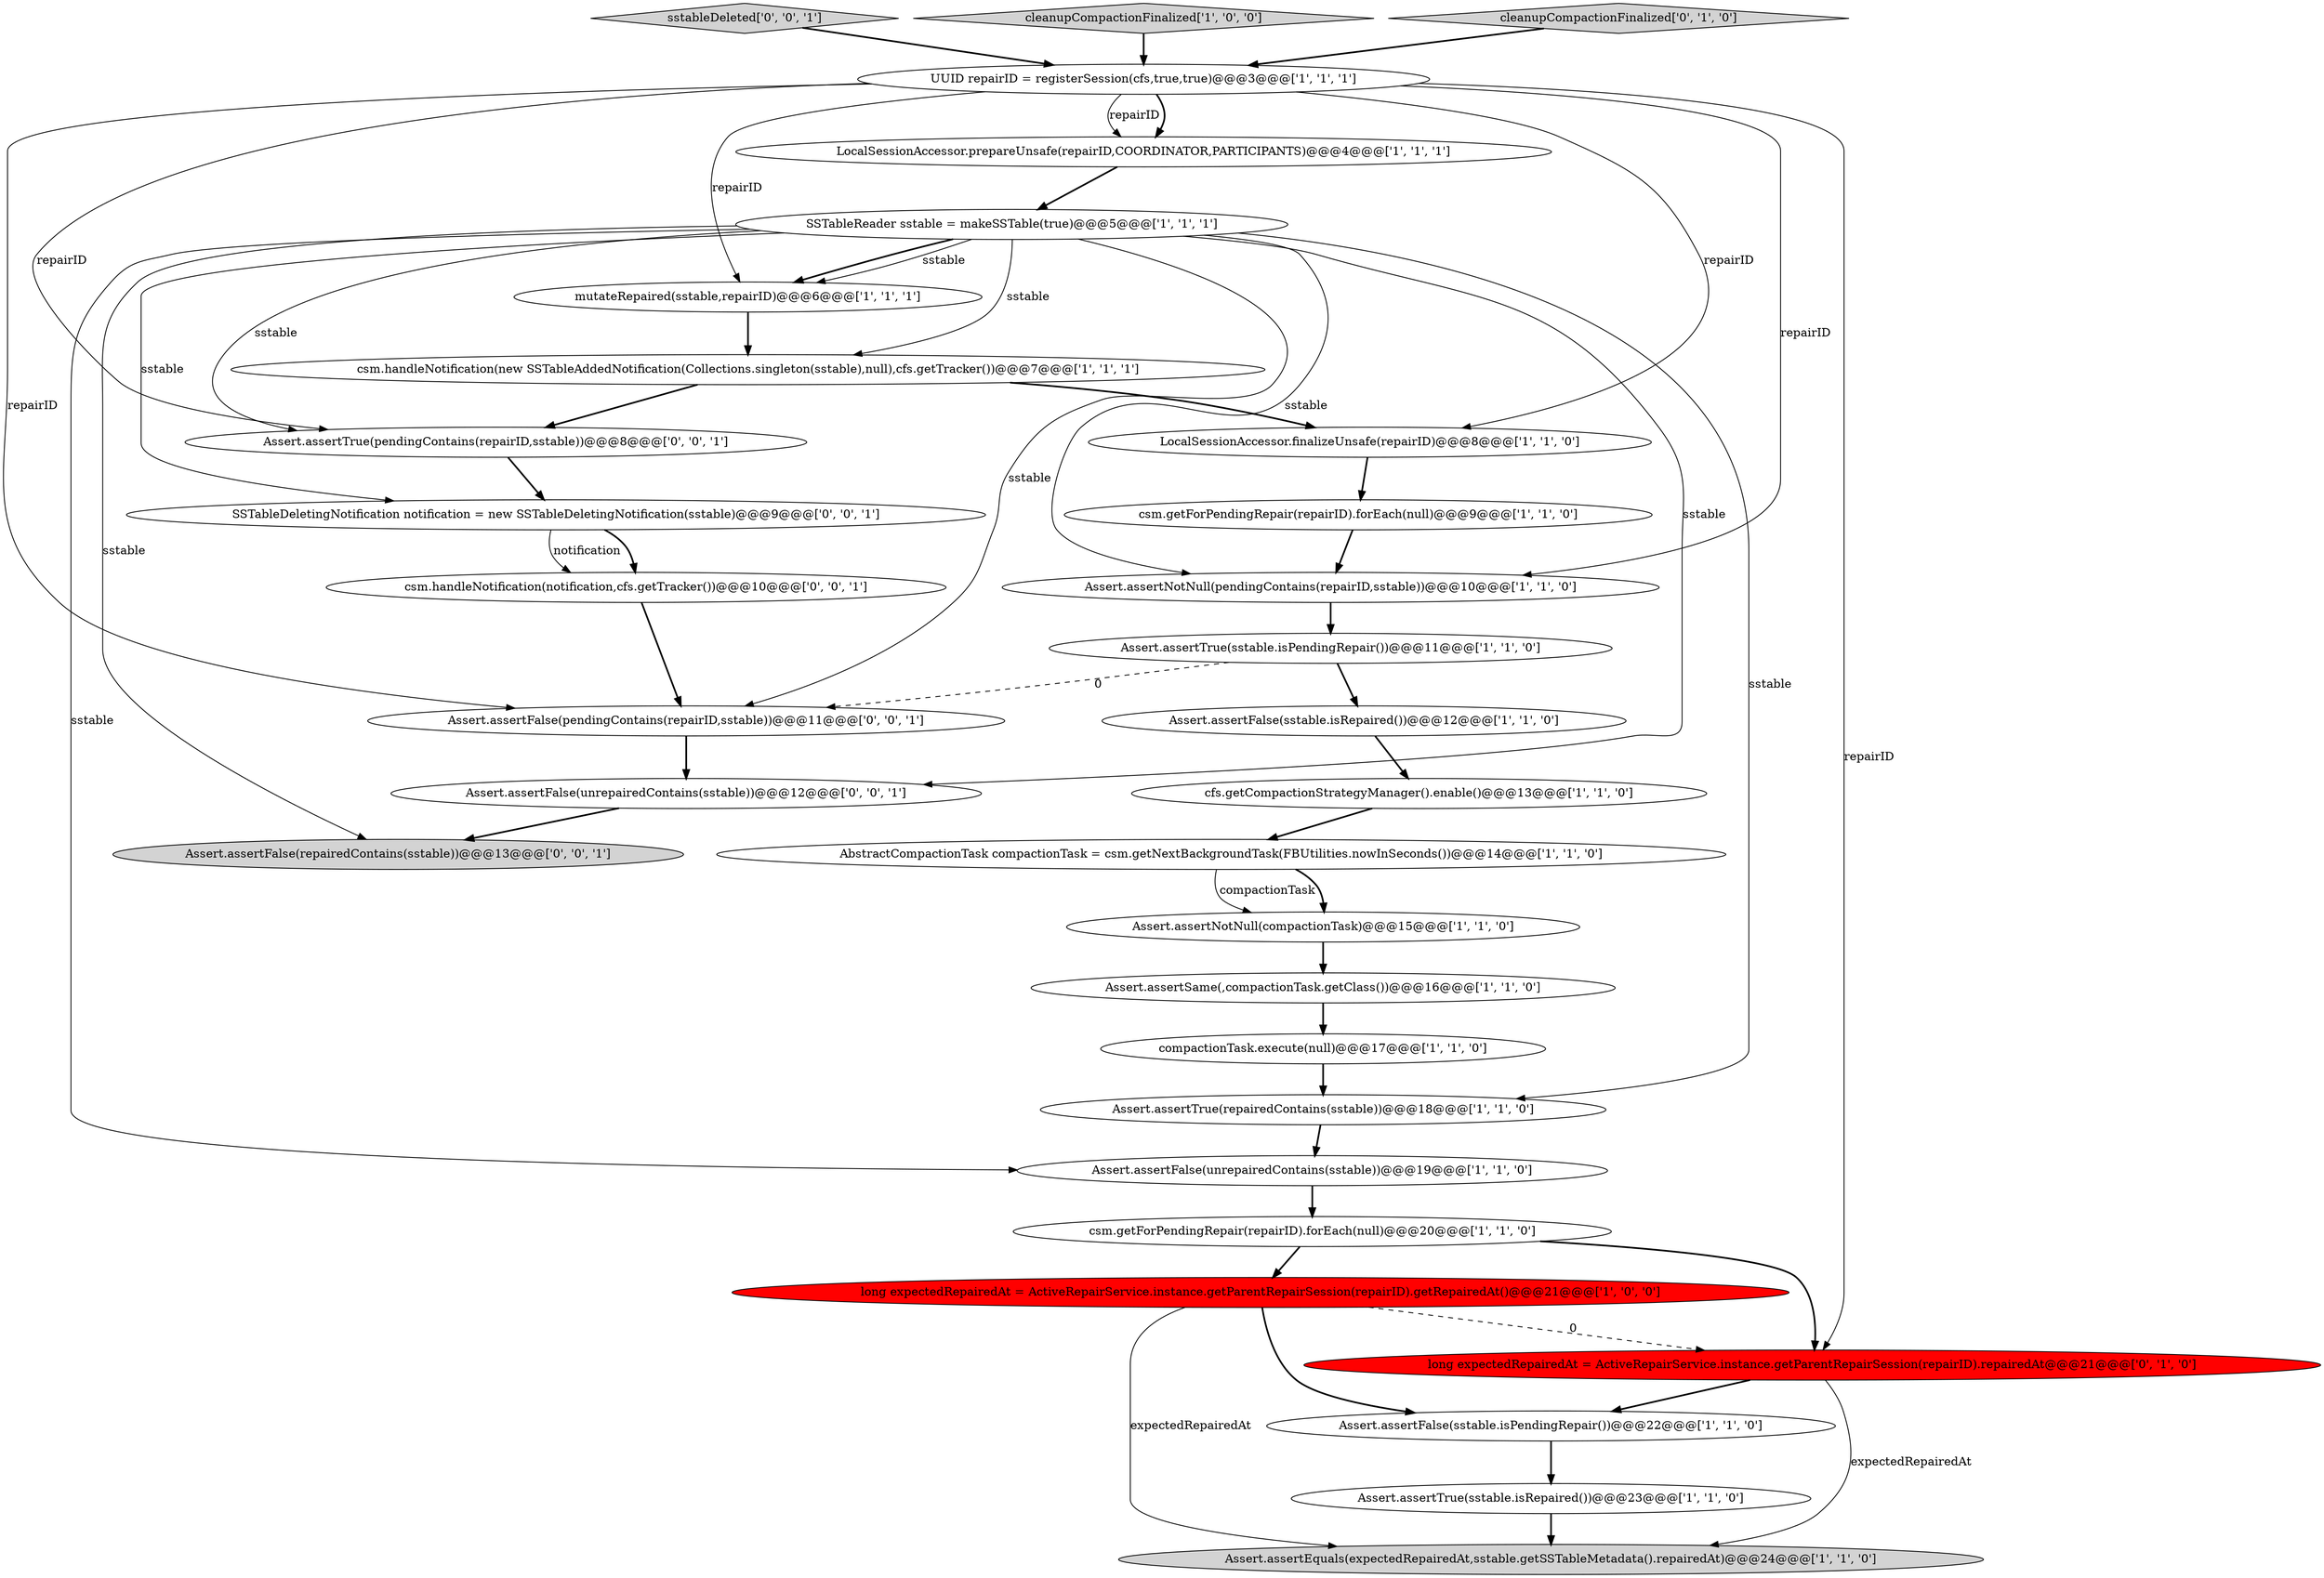 digraph {
13 [style = filled, label = "LocalSessionAccessor.prepareUnsafe(repairID,COORDINATOR,PARTICIPANTS)@@@4@@@['1', '1', '1']", fillcolor = white, shape = ellipse image = "AAA0AAABBB1BBB"];
0 [style = filled, label = "SSTableReader sstable = makeSSTable(true)@@@5@@@['1', '1', '1']", fillcolor = white, shape = ellipse image = "AAA0AAABBB1BBB"];
27 [style = filled, label = "Assert.assertFalse(pendingContains(repairID,sstable))@@@11@@@['0', '0', '1']", fillcolor = white, shape = ellipse image = "AAA0AAABBB3BBB"];
2 [style = filled, label = "Assert.assertFalse(sstable.isRepaired())@@@12@@@['1', '1', '0']", fillcolor = white, shape = ellipse image = "AAA0AAABBB1BBB"];
3 [style = filled, label = "Assert.assertNotNull(pendingContains(repairID,sstable))@@@10@@@['1', '1', '0']", fillcolor = white, shape = ellipse image = "AAA0AAABBB1BBB"];
10 [style = filled, label = "Assert.assertNotNull(compactionTask)@@@15@@@['1', '1', '0']", fillcolor = white, shape = ellipse image = "AAA0AAABBB1BBB"];
16 [style = filled, label = "Assert.assertFalse(unrepairedContains(sstable))@@@19@@@['1', '1', '0']", fillcolor = white, shape = ellipse image = "AAA0AAABBB1BBB"];
21 [style = filled, label = "Assert.assertTrue(sstable.isPendingRepair())@@@11@@@['1', '1', '0']", fillcolor = white, shape = ellipse image = "AAA0AAABBB1BBB"];
30 [style = filled, label = "Assert.assertFalse(repairedContains(sstable))@@@13@@@['0', '0', '1']", fillcolor = lightgray, shape = ellipse image = "AAA0AAABBB3BBB"];
12 [style = filled, label = "UUID repairID = registerSession(cfs,true,true)@@@3@@@['1', '1', '1']", fillcolor = white, shape = ellipse image = "AAA0AAABBB1BBB"];
26 [style = filled, label = "Assert.assertTrue(pendingContains(repairID,sstable))@@@8@@@['0', '0', '1']", fillcolor = white, shape = ellipse image = "AAA0AAABBB3BBB"];
5 [style = filled, label = "csm.handleNotification(new SSTableAddedNotification(Collections.singleton(sstable),null),cfs.getTracker())@@@7@@@['1', '1', '1']", fillcolor = white, shape = ellipse image = "AAA0AAABBB1BBB"];
14 [style = filled, label = "Assert.assertFalse(sstable.isPendingRepair())@@@22@@@['1', '1', '0']", fillcolor = white, shape = ellipse image = "AAA0AAABBB1BBB"];
31 [style = filled, label = "Assert.assertFalse(unrepairedContains(sstable))@@@12@@@['0', '0', '1']", fillcolor = white, shape = ellipse image = "AAA0AAABBB3BBB"];
7 [style = filled, label = "LocalSessionAccessor.finalizeUnsafe(repairID)@@@8@@@['1', '1', '0']", fillcolor = white, shape = ellipse image = "AAA0AAABBB1BBB"];
25 [style = filled, label = "sstableDeleted['0', '0', '1']", fillcolor = lightgray, shape = diamond image = "AAA0AAABBB3BBB"];
11 [style = filled, label = "Assert.assertSame(,compactionTask.getClass())@@@16@@@['1', '1', '0']", fillcolor = white, shape = ellipse image = "AAA0AAABBB1BBB"];
9 [style = filled, label = "csm.getForPendingRepair(repairID).forEach(null)@@@9@@@['1', '1', '0']", fillcolor = white, shape = ellipse image = "AAA0AAABBB1BBB"];
20 [style = filled, label = "compactionTask.execute(null)@@@17@@@['1', '1', '0']", fillcolor = white, shape = ellipse image = "AAA0AAABBB1BBB"];
8 [style = filled, label = "csm.getForPendingRepair(repairID).forEach(null)@@@20@@@['1', '1', '0']", fillcolor = white, shape = ellipse image = "AAA0AAABBB1BBB"];
28 [style = filled, label = "SSTableDeletingNotification notification = new SSTableDeletingNotification(sstable)@@@9@@@['0', '0', '1']", fillcolor = white, shape = ellipse image = "AAA0AAABBB3BBB"];
6 [style = filled, label = "mutateRepaired(sstable,repairID)@@@6@@@['1', '1', '1']", fillcolor = white, shape = ellipse image = "AAA0AAABBB1BBB"];
29 [style = filled, label = "csm.handleNotification(notification,cfs.getTracker())@@@10@@@['0', '0', '1']", fillcolor = white, shape = ellipse image = "AAA0AAABBB3BBB"];
15 [style = filled, label = "cleanupCompactionFinalized['1', '0', '0']", fillcolor = lightgray, shape = diamond image = "AAA0AAABBB1BBB"];
1 [style = filled, label = "AbstractCompactionTask compactionTask = csm.getNextBackgroundTask(FBUtilities.nowInSeconds())@@@14@@@['1', '1', '0']", fillcolor = white, shape = ellipse image = "AAA0AAABBB1BBB"];
24 [style = filled, label = "cleanupCompactionFinalized['0', '1', '0']", fillcolor = lightgray, shape = diamond image = "AAA0AAABBB2BBB"];
19 [style = filled, label = "long expectedRepairedAt = ActiveRepairService.instance.getParentRepairSession(repairID).getRepairedAt()@@@21@@@['1', '0', '0']", fillcolor = red, shape = ellipse image = "AAA1AAABBB1BBB"];
18 [style = filled, label = "cfs.getCompactionStrategyManager().enable()@@@13@@@['1', '1', '0']", fillcolor = white, shape = ellipse image = "AAA0AAABBB1BBB"];
17 [style = filled, label = "Assert.assertEquals(expectedRepairedAt,sstable.getSSTableMetadata().repairedAt)@@@24@@@['1', '1', '0']", fillcolor = lightgray, shape = ellipse image = "AAA0AAABBB1BBB"];
23 [style = filled, label = "long expectedRepairedAt = ActiveRepairService.instance.getParentRepairSession(repairID).repairedAt@@@21@@@['0', '1', '0']", fillcolor = red, shape = ellipse image = "AAA1AAABBB2BBB"];
22 [style = filled, label = "Assert.assertTrue(sstable.isRepaired())@@@23@@@['1', '1', '0']", fillcolor = white, shape = ellipse image = "AAA0AAABBB1BBB"];
4 [style = filled, label = "Assert.assertTrue(repairedContains(sstable))@@@18@@@['1', '1', '0']", fillcolor = white, shape = ellipse image = "AAA0AAABBB1BBB"];
28->29 [style = bold, label=""];
11->20 [style = bold, label=""];
23->17 [style = solid, label="expectedRepairedAt"];
24->12 [style = bold, label=""];
28->29 [style = solid, label="notification"];
0->28 [style = solid, label="sstable"];
0->16 [style = solid, label="sstable"];
8->23 [style = bold, label=""];
16->8 [style = bold, label=""];
21->27 [style = dashed, label="0"];
0->6 [style = bold, label=""];
8->19 [style = bold, label=""];
12->27 [style = solid, label="repairID"];
12->3 [style = solid, label="repairID"];
0->27 [style = solid, label="sstable"];
14->22 [style = bold, label=""];
5->26 [style = bold, label=""];
27->31 [style = bold, label=""];
2->18 [style = bold, label=""];
1->10 [style = solid, label="compactionTask"];
12->6 [style = solid, label="repairID"];
20->4 [style = bold, label=""];
21->2 [style = bold, label=""];
23->14 [style = bold, label=""];
7->9 [style = bold, label=""];
12->13 [style = bold, label=""];
29->27 [style = bold, label=""];
6->5 [style = bold, label=""];
0->3 [style = solid, label="sstable"];
0->6 [style = solid, label="sstable"];
0->31 [style = solid, label="sstable"];
19->14 [style = bold, label=""];
19->23 [style = dashed, label="0"];
0->5 [style = solid, label="sstable"];
12->26 [style = solid, label="repairID"];
18->1 [style = bold, label=""];
25->12 [style = bold, label=""];
31->30 [style = bold, label=""];
19->17 [style = solid, label="expectedRepairedAt"];
0->4 [style = solid, label="sstable"];
12->13 [style = solid, label="repairID"];
5->7 [style = bold, label=""];
9->3 [style = bold, label=""];
3->21 [style = bold, label=""];
22->17 [style = bold, label=""];
15->12 [style = bold, label=""];
0->26 [style = solid, label="sstable"];
26->28 [style = bold, label=""];
12->7 [style = solid, label="repairID"];
1->10 [style = bold, label=""];
0->30 [style = solid, label="sstable"];
4->16 [style = bold, label=""];
12->23 [style = solid, label="repairID"];
13->0 [style = bold, label=""];
10->11 [style = bold, label=""];
}

